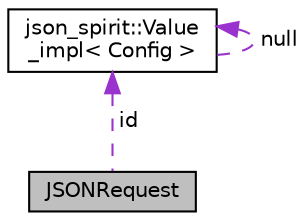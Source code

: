 digraph "JSONRequest"
{
 // LATEX_PDF_SIZE
  edge [fontname="Helvetica",fontsize="10",labelfontname="Helvetica",labelfontsize="10"];
  node [fontname="Helvetica",fontsize="10",shape=record];
  Node1 [label="JSONRequest",height=0.2,width=0.4,color="black", fillcolor="grey75", style="filled", fontcolor="black",tooltip=" "];
  Node2 -> Node1 [dir="back",color="darkorchid3",fontsize="10",style="dashed",label=" id" ,fontname="Helvetica"];
  Node2 [label="json_spirit::Value\l_impl\< Config \>",height=0.2,width=0.4,color="black", fillcolor="white", style="filled",URL="$classjson__spirit_1_1_value__impl.html",tooltip=" "];
  Node2 -> Node2 [dir="back",color="darkorchid3",fontsize="10",style="dashed",label=" null" ,fontname="Helvetica"];
}
